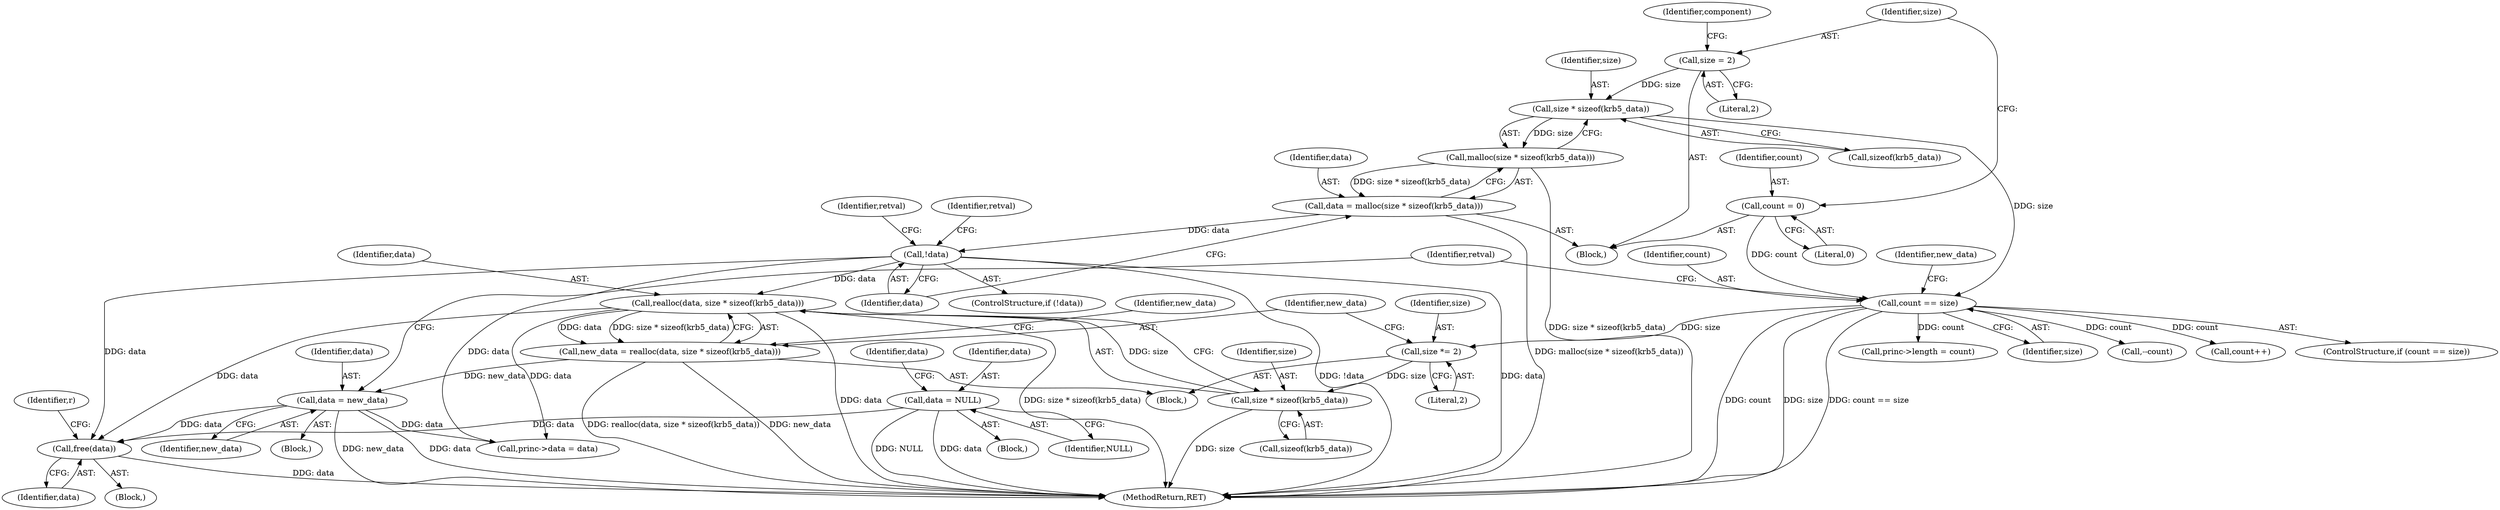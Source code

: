 digraph "0_krb5_f0c094a1b745d91ef2f9a4eae2149aac026a5789@API" {
"1000280" [label="(Call,free(data))"];
"1000187" [label="(Call,data = new_data)"];
"1000176" [label="(Call,new_data = realloc(data, size * sizeof(krb5_data)))"];
"1000178" [label="(Call,realloc(data, size * sizeof(krb5_data)))"];
"1000142" [label="(Call,!data)"];
"1000134" [label="(Call,data = malloc(size * sizeof(krb5_data)))"];
"1000136" [label="(Call,malloc(size * sizeof(krb5_data)))"];
"1000137" [label="(Call,size * sizeof(krb5_data))"];
"1000127" [label="(Call,size = 2)"];
"1000180" [label="(Call,size * sizeof(krb5_data))"];
"1000173" [label="(Call,size *= 2)"];
"1000165" [label="(Call,count == size)"];
"1000123" [label="(Call,count = 0)"];
"1000262" [label="(Call,data = NULL)"];
"1000142" [label="(Call,!data)"];
"1000267" [label="(Block,)"];
"1000175" [label="(Literal,2)"];
"1000139" [label="(Call,sizeof(krb5_data))"];
"1000129" [label="(Literal,2)"];
"1000264" [label="(Identifier,NULL)"];
"1000254" [label="(Call,princ->length = count)"];
"1000165" [label="(Call,count == size)"];
"1000286" [label="(MethodReturn,RET)"];
"1000266" [label="(Identifier,data)"];
"1000132" [label="(Identifier,component)"];
"1000125" [label="(Literal,0)"];
"1000283" [label="(Identifier,r)"];
"1000167" [label="(Identifier,size)"];
"1000262" [label="(Call,data = NULL)"];
"1000263" [label="(Identifier,data)"];
"1000143" [label="(Identifier,data)"];
"1000180" [label="(Call,size * sizeof(krb5_data))"];
"1000281" [label="(Identifier,data)"];
"1000134" [label="(Call,data = malloc(size * sizeof(krb5_data)))"];
"1000171" [label="(Identifier,new_data)"];
"1000173" [label="(Call,size *= 2)"];
"1000189" [label="(Identifier,new_data)"];
"1000270" [label="(Call,--count)"];
"1000226" [label="(Call,count++)"];
"1000280" [label="(Call,free(data))"];
"1000186" [label="(Block,)"];
"1000185" [label="(Identifier,new_data)"];
"1000176" [label="(Call,new_data = realloc(data, size * sizeof(krb5_data)))"];
"1000141" [label="(ControlStructure,if (!data))"];
"1000150" [label="(Identifier,retval)"];
"1000174" [label="(Identifier,size)"];
"1000168" [label="(Block,)"];
"1000135" [label="(Identifier,data)"];
"1000181" [label="(Identifier,size)"];
"1000128" [label="(Identifier,size)"];
"1000136" [label="(Call,malloc(size * sizeof(krb5_data)))"];
"1000166" [label="(Identifier,count)"];
"1000123" [label="(Call,count = 0)"];
"1000124" [label="(Identifier,count)"];
"1000187" [label="(Call,data = new_data)"];
"1000188" [label="(Identifier,data)"];
"1000109" [label="(Block,)"];
"1000178" [label="(Call,realloc(data, size * sizeof(krb5_data)))"];
"1000177" [label="(Identifier,new_data)"];
"1000231" [label="(Block,)"];
"1000138" [label="(Identifier,size)"];
"1000127" [label="(Call,size = 2)"];
"1000164" [label="(ControlStructure,if (count == size))"];
"1000182" [label="(Call,sizeof(krb5_data))"];
"1000197" [label="(Identifier,retval)"];
"1000179" [label="(Identifier,data)"];
"1000137" [label="(Call,size * sizeof(krb5_data))"];
"1000146" [label="(Identifier,retval)"];
"1000249" [label="(Call,princ->data = data)"];
"1000280" -> "1000267"  [label="AST: "];
"1000280" -> "1000281"  [label="CFG: "];
"1000281" -> "1000280"  [label="AST: "];
"1000283" -> "1000280"  [label="CFG: "];
"1000280" -> "1000286"  [label="DDG: data"];
"1000187" -> "1000280"  [label="DDG: data"];
"1000178" -> "1000280"  [label="DDG: data"];
"1000262" -> "1000280"  [label="DDG: data"];
"1000142" -> "1000280"  [label="DDG: data"];
"1000187" -> "1000186"  [label="AST: "];
"1000187" -> "1000189"  [label="CFG: "];
"1000188" -> "1000187"  [label="AST: "];
"1000189" -> "1000187"  [label="AST: "];
"1000197" -> "1000187"  [label="CFG: "];
"1000187" -> "1000286"  [label="DDG: data"];
"1000187" -> "1000286"  [label="DDG: new_data"];
"1000176" -> "1000187"  [label="DDG: new_data"];
"1000187" -> "1000249"  [label="DDG: data"];
"1000176" -> "1000168"  [label="AST: "];
"1000176" -> "1000178"  [label="CFG: "];
"1000177" -> "1000176"  [label="AST: "];
"1000178" -> "1000176"  [label="AST: "];
"1000185" -> "1000176"  [label="CFG: "];
"1000176" -> "1000286"  [label="DDG: realloc(data, size * sizeof(krb5_data))"];
"1000176" -> "1000286"  [label="DDG: new_data"];
"1000178" -> "1000176"  [label="DDG: data"];
"1000178" -> "1000176"  [label="DDG: size * sizeof(krb5_data)"];
"1000178" -> "1000180"  [label="CFG: "];
"1000179" -> "1000178"  [label="AST: "];
"1000180" -> "1000178"  [label="AST: "];
"1000178" -> "1000286"  [label="DDG: data"];
"1000178" -> "1000286"  [label="DDG: size * sizeof(krb5_data)"];
"1000142" -> "1000178"  [label="DDG: data"];
"1000180" -> "1000178"  [label="DDG: size"];
"1000178" -> "1000249"  [label="DDG: data"];
"1000142" -> "1000141"  [label="AST: "];
"1000142" -> "1000143"  [label="CFG: "];
"1000143" -> "1000142"  [label="AST: "];
"1000146" -> "1000142"  [label="CFG: "];
"1000150" -> "1000142"  [label="CFG: "];
"1000142" -> "1000286"  [label="DDG: !data"];
"1000142" -> "1000286"  [label="DDG: data"];
"1000134" -> "1000142"  [label="DDG: data"];
"1000142" -> "1000249"  [label="DDG: data"];
"1000134" -> "1000109"  [label="AST: "];
"1000134" -> "1000136"  [label="CFG: "];
"1000135" -> "1000134"  [label="AST: "];
"1000136" -> "1000134"  [label="AST: "];
"1000143" -> "1000134"  [label="CFG: "];
"1000134" -> "1000286"  [label="DDG: malloc(size * sizeof(krb5_data))"];
"1000136" -> "1000134"  [label="DDG: size * sizeof(krb5_data)"];
"1000136" -> "1000137"  [label="CFG: "];
"1000137" -> "1000136"  [label="AST: "];
"1000136" -> "1000286"  [label="DDG: size * sizeof(krb5_data)"];
"1000137" -> "1000136"  [label="DDG: size"];
"1000137" -> "1000139"  [label="CFG: "];
"1000138" -> "1000137"  [label="AST: "];
"1000139" -> "1000137"  [label="AST: "];
"1000127" -> "1000137"  [label="DDG: size"];
"1000137" -> "1000165"  [label="DDG: size"];
"1000127" -> "1000109"  [label="AST: "];
"1000127" -> "1000129"  [label="CFG: "];
"1000128" -> "1000127"  [label="AST: "];
"1000129" -> "1000127"  [label="AST: "];
"1000132" -> "1000127"  [label="CFG: "];
"1000180" -> "1000182"  [label="CFG: "];
"1000181" -> "1000180"  [label="AST: "];
"1000182" -> "1000180"  [label="AST: "];
"1000180" -> "1000286"  [label="DDG: size"];
"1000173" -> "1000180"  [label="DDG: size"];
"1000173" -> "1000168"  [label="AST: "];
"1000173" -> "1000175"  [label="CFG: "];
"1000174" -> "1000173"  [label="AST: "];
"1000175" -> "1000173"  [label="AST: "];
"1000177" -> "1000173"  [label="CFG: "];
"1000165" -> "1000173"  [label="DDG: size"];
"1000165" -> "1000164"  [label="AST: "];
"1000165" -> "1000167"  [label="CFG: "];
"1000166" -> "1000165"  [label="AST: "];
"1000167" -> "1000165"  [label="AST: "];
"1000171" -> "1000165"  [label="CFG: "];
"1000197" -> "1000165"  [label="CFG: "];
"1000165" -> "1000286"  [label="DDG: count"];
"1000165" -> "1000286"  [label="DDG: size"];
"1000165" -> "1000286"  [label="DDG: count == size"];
"1000123" -> "1000165"  [label="DDG: count"];
"1000165" -> "1000226"  [label="DDG: count"];
"1000165" -> "1000254"  [label="DDG: count"];
"1000165" -> "1000270"  [label="DDG: count"];
"1000123" -> "1000109"  [label="AST: "];
"1000123" -> "1000125"  [label="CFG: "];
"1000124" -> "1000123"  [label="AST: "];
"1000125" -> "1000123"  [label="AST: "];
"1000128" -> "1000123"  [label="CFG: "];
"1000262" -> "1000231"  [label="AST: "];
"1000262" -> "1000264"  [label="CFG: "];
"1000263" -> "1000262"  [label="AST: "];
"1000264" -> "1000262"  [label="AST: "];
"1000266" -> "1000262"  [label="CFG: "];
"1000262" -> "1000286"  [label="DDG: NULL"];
"1000262" -> "1000286"  [label="DDG: data"];
}
